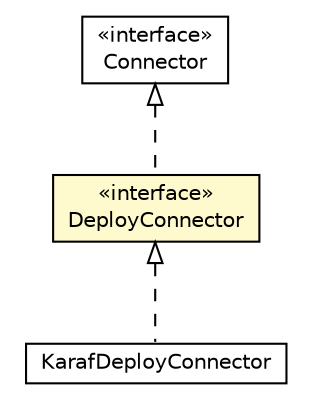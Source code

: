 #!/usr/local/bin/dot
#
# Class diagram 
# Generated by UMLGraph version R5_6-24-gf6e263 (http://www.umlgraph.org/)
#

digraph G {
	edge [fontname="Helvetica",fontsize=10,labelfontname="Helvetica",labelfontsize=10];
	node [fontname="Helvetica",fontsize=10,shape=plaintext];
	nodesep=0.25;
	ranksep=0.5;
	// org.universAAL.middleware.connectors.Connector
	c170215 [label=<<table title="org.universAAL.middleware.connectors.Connector" border="0" cellborder="1" cellspacing="0" cellpadding="2" port="p" href="./Connector.html">
		<tr><td><table border="0" cellspacing="0" cellpadding="1">
<tr><td align="center" balign="center"> &#171;interface&#187; </td></tr>
<tr><td align="center" balign="center"> Connector </td></tr>
		</table></td></tr>
		</table>>, URL="./Connector.html", fontname="Helvetica", fontcolor="black", fontsize=10.0];
	// org.universAAL.middleware.connectors.DeployConnector
	c170218 [label=<<table title="org.universAAL.middleware.connectors.DeployConnector" border="0" cellborder="1" cellspacing="0" cellpadding="2" port="p" bgcolor="lemonChiffon" href="./DeployConnector.html">
		<tr><td><table border="0" cellspacing="0" cellpadding="1">
<tr><td align="center" balign="center"> &#171;interface&#187; </td></tr>
<tr><td align="center" balign="center"> DeployConnector </td></tr>
		</table></td></tr>
		</table>>, URL="./DeployConnector.html", fontname="Helvetica", fontcolor="black", fontsize=10.0];
	// org.universAAL.middleware.connectors.deploy.karaf.KarafDeployConnector
	c170563 [label=<<table title="org.universAAL.middleware.connectors.deploy.karaf.KarafDeployConnector" border="0" cellborder="1" cellspacing="0" cellpadding="2" port="p" href="./deploy/karaf/KarafDeployConnector.html">
		<tr><td><table border="0" cellspacing="0" cellpadding="1">
<tr><td align="center" balign="center"> KarafDeployConnector </td></tr>
		</table></td></tr>
		</table>>, URL="./deploy/karaf/KarafDeployConnector.html", fontname="Helvetica", fontcolor="black", fontsize=10.0];
	//org.universAAL.middleware.connectors.DeployConnector implements org.universAAL.middleware.connectors.Connector
	c170215:p -> c170218:p [dir=back,arrowtail=empty,style=dashed];
	//org.universAAL.middleware.connectors.deploy.karaf.KarafDeployConnector implements org.universAAL.middleware.connectors.DeployConnector
	c170218:p -> c170563:p [dir=back,arrowtail=empty,style=dashed];
}


